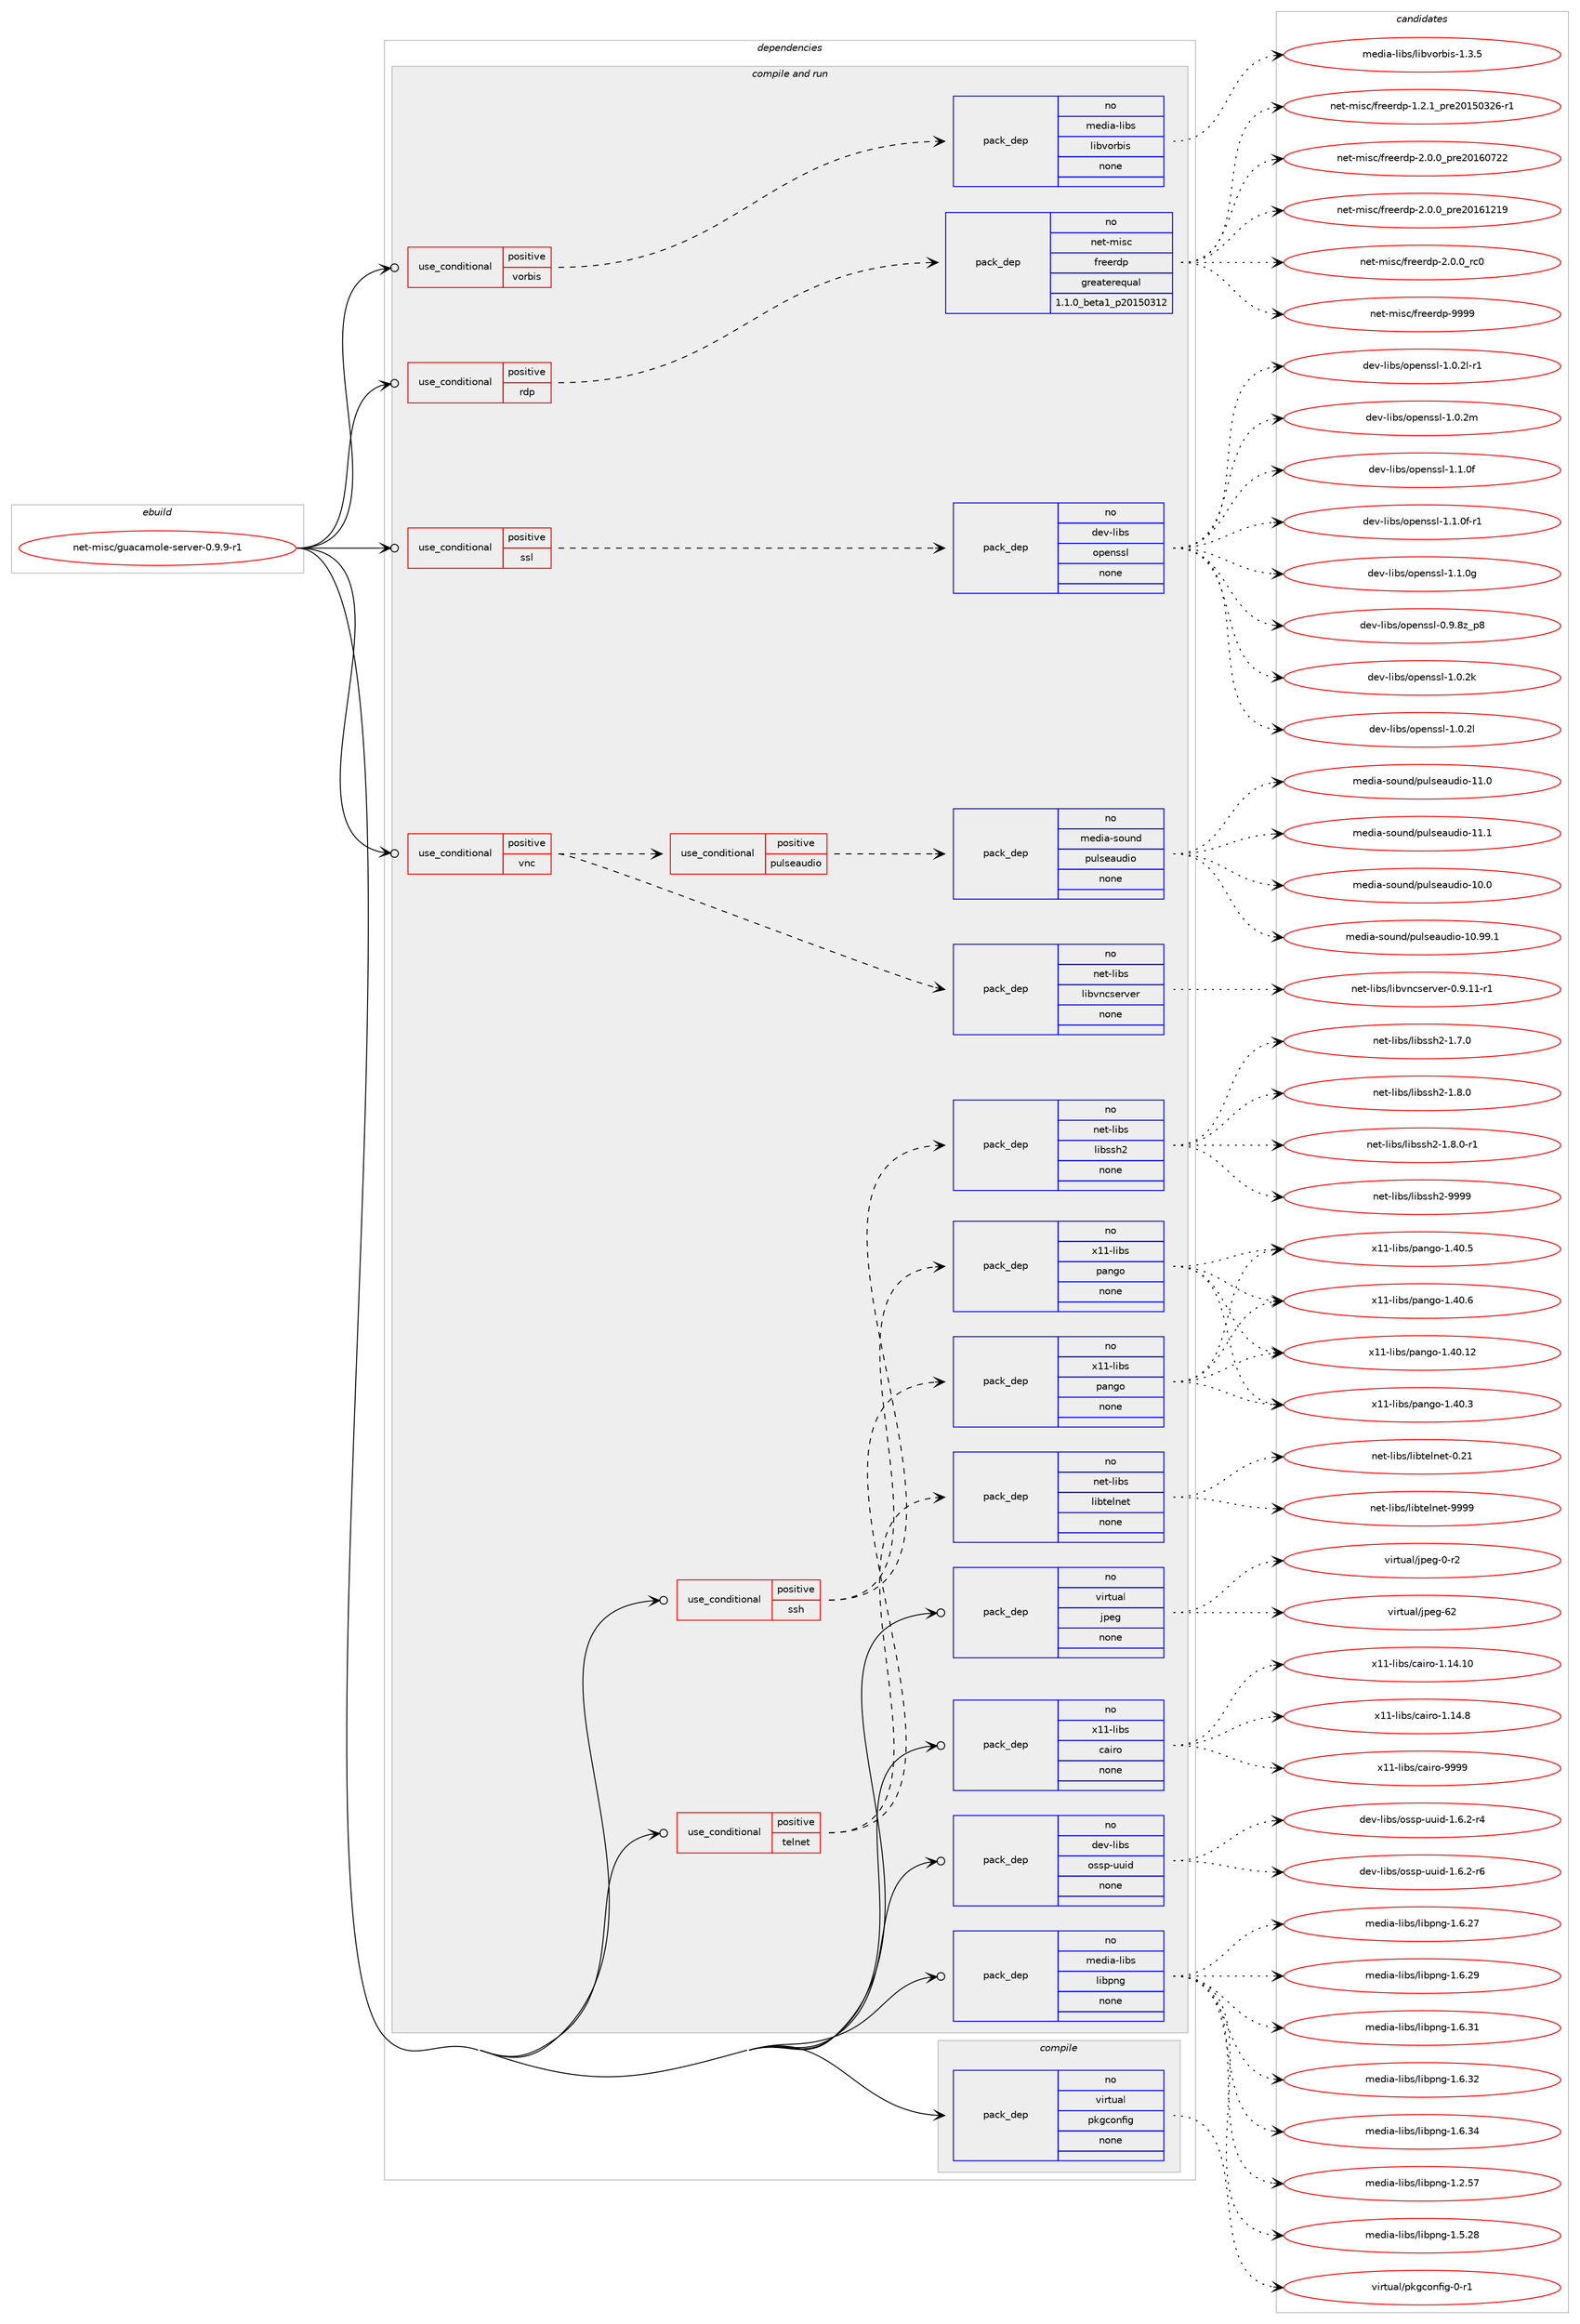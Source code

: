 digraph prolog {

# *************
# Graph options
# *************

newrank=true;
concentrate=true;
compound=true;
graph [rankdir=LR,fontname=Helvetica,fontsize=10,ranksep=1.5];#, ranksep=2.5, nodesep=0.2];
edge  [arrowhead=vee];
node  [fontname=Helvetica,fontsize=10];

# **********
# The ebuild
# **********

subgraph cluster_leftcol {
color=gray;
rank=same;
label=<<i>ebuild</i>>;
id [label="net-misc/guacamole-server-0.9.9-r1", color=red, width=4, href="../net-misc/guacamole-server-0.9.9-r1.svg"];
}

# ****************
# The dependencies
# ****************

subgraph cluster_midcol {
color=gray;
label=<<i>dependencies</i>>;
subgraph cluster_compile {
fillcolor="#eeeeee";
style=filled;
label=<<i>compile</i>>;
subgraph pack313226 {
dependency425943 [label=<<TABLE BORDER="0" CELLBORDER="1" CELLSPACING="0" CELLPADDING="4" WIDTH="220"><TR><TD ROWSPAN="6" CELLPADDING="30">pack_dep</TD></TR><TR><TD WIDTH="110">no</TD></TR><TR><TD>virtual</TD></TR><TR><TD>pkgconfig</TD></TR><TR><TD>none</TD></TR><TR><TD></TD></TR></TABLE>>, shape=none, color=blue];
}
id:e -> dependency425943:w [weight=20,style="solid",arrowhead="vee"];
}
subgraph cluster_compileandrun {
fillcolor="#eeeeee";
style=filled;
label=<<i>compile and run</i>>;
subgraph cond105520 {
dependency425944 [label=<<TABLE BORDER="0" CELLBORDER="1" CELLSPACING="0" CELLPADDING="4"><TR><TD ROWSPAN="3" CELLPADDING="10">use_conditional</TD></TR><TR><TD>positive</TD></TR><TR><TD>rdp</TD></TR></TABLE>>, shape=none, color=red];
subgraph pack313227 {
dependency425945 [label=<<TABLE BORDER="0" CELLBORDER="1" CELLSPACING="0" CELLPADDING="4" WIDTH="220"><TR><TD ROWSPAN="6" CELLPADDING="30">pack_dep</TD></TR><TR><TD WIDTH="110">no</TD></TR><TR><TD>net-misc</TD></TR><TR><TD>freerdp</TD></TR><TR><TD>greaterequal</TD></TR><TR><TD>1.1.0_beta1_p20150312</TD></TR></TABLE>>, shape=none, color=blue];
}
dependency425944:e -> dependency425945:w [weight=20,style="dashed",arrowhead="vee"];
}
id:e -> dependency425944:w [weight=20,style="solid",arrowhead="odotvee"];
subgraph cond105521 {
dependency425946 [label=<<TABLE BORDER="0" CELLBORDER="1" CELLSPACING="0" CELLPADDING="4"><TR><TD ROWSPAN="3" CELLPADDING="10">use_conditional</TD></TR><TR><TD>positive</TD></TR><TR><TD>ssh</TD></TR></TABLE>>, shape=none, color=red];
subgraph pack313228 {
dependency425947 [label=<<TABLE BORDER="0" CELLBORDER="1" CELLSPACING="0" CELLPADDING="4" WIDTH="220"><TR><TD ROWSPAN="6" CELLPADDING="30">pack_dep</TD></TR><TR><TD WIDTH="110">no</TD></TR><TR><TD>x11-libs</TD></TR><TR><TD>pango</TD></TR><TR><TD>none</TD></TR><TR><TD></TD></TR></TABLE>>, shape=none, color=blue];
}
dependency425946:e -> dependency425947:w [weight=20,style="dashed",arrowhead="vee"];
subgraph pack313229 {
dependency425948 [label=<<TABLE BORDER="0" CELLBORDER="1" CELLSPACING="0" CELLPADDING="4" WIDTH="220"><TR><TD ROWSPAN="6" CELLPADDING="30">pack_dep</TD></TR><TR><TD WIDTH="110">no</TD></TR><TR><TD>net-libs</TD></TR><TR><TD>libssh2</TD></TR><TR><TD>none</TD></TR><TR><TD></TD></TR></TABLE>>, shape=none, color=blue];
}
dependency425946:e -> dependency425948:w [weight=20,style="dashed",arrowhead="vee"];
}
id:e -> dependency425946:w [weight=20,style="solid",arrowhead="odotvee"];
subgraph cond105522 {
dependency425949 [label=<<TABLE BORDER="0" CELLBORDER="1" CELLSPACING="0" CELLPADDING="4"><TR><TD ROWSPAN="3" CELLPADDING="10">use_conditional</TD></TR><TR><TD>positive</TD></TR><TR><TD>ssl</TD></TR></TABLE>>, shape=none, color=red];
subgraph pack313230 {
dependency425950 [label=<<TABLE BORDER="0" CELLBORDER="1" CELLSPACING="0" CELLPADDING="4" WIDTH="220"><TR><TD ROWSPAN="6" CELLPADDING="30">pack_dep</TD></TR><TR><TD WIDTH="110">no</TD></TR><TR><TD>dev-libs</TD></TR><TR><TD>openssl</TD></TR><TR><TD>none</TD></TR><TR><TD></TD></TR></TABLE>>, shape=none, color=blue];
}
dependency425949:e -> dependency425950:w [weight=20,style="dashed",arrowhead="vee"];
}
id:e -> dependency425949:w [weight=20,style="solid",arrowhead="odotvee"];
subgraph cond105523 {
dependency425951 [label=<<TABLE BORDER="0" CELLBORDER="1" CELLSPACING="0" CELLPADDING="4"><TR><TD ROWSPAN="3" CELLPADDING="10">use_conditional</TD></TR><TR><TD>positive</TD></TR><TR><TD>telnet</TD></TR></TABLE>>, shape=none, color=red];
subgraph pack313231 {
dependency425952 [label=<<TABLE BORDER="0" CELLBORDER="1" CELLSPACING="0" CELLPADDING="4" WIDTH="220"><TR><TD ROWSPAN="6" CELLPADDING="30">pack_dep</TD></TR><TR><TD WIDTH="110">no</TD></TR><TR><TD>net-libs</TD></TR><TR><TD>libtelnet</TD></TR><TR><TD>none</TD></TR><TR><TD></TD></TR></TABLE>>, shape=none, color=blue];
}
dependency425951:e -> dependency425952:w [weight=20,style="dashed",arrowhead="vee"];
subgraph pack313232 {
dependency425953 [label=<<TABLE BORDER="0" CELLBORDER="1" CELLSPACING="0" CELLPADDING="4" WIDTH="220"><TR><TD ROWSPAN="6" CELLPADDING="30">pack_dep</TD></TR><TR><TD WIDTH="110">no</TD></TR><TR><TD>x11-libs</TD></TR><TR><TD>pango</TD></TR><TR><TD>none</TD></TR><TR><TD></TD></TR></TABLE>>, shape=none, color=blue];
}
dependency425951:e -> dependency425953:w [weight=20,style="dashed",arrowhead="vee"];
}
id:e -> dependency425951:w [weight=20,style="solid",arrowhead="odotvee"];
subgraph cond105524 {
dependency425954 [label=<<TABLE BORDER="0" CELLBORDER="1" CELLSPACING="0" CELLPADDING="4"><TR><TD ROWSPAN="3" CELLPADDING="10">use_conditional</TD></TR><TR><TD>positive</TD></TR><TR><TD>vnc</TD></TR></TABLE>>, shape=none, color=red];
subgraph pack313233 {
dependency425955 [label=<<TABLE BORDER="0" CELLBORDER="1" CELLSPACING="0" CELLPADDING="4" WIDTH="220"><TR><TD ROWSPAN="6" CELLPADDING="30">pack_dep</TD></TR><TR><TD WIDTH="110">no</TD></TR><TR><TD>net-libs</TD></TR><TR><TD>libvncserver</TD></TR><TR><TD>none</TD></TR><TR><TD></TD></TR></TABLE>>, shape=none, color=blue];
}
dependency425954:e -> dependency425955:w [weight=20,style="dashed",arrowhead="vee"];
subgraph cond105525 {
dependency425956 [label=<<TABLE BORDER="0" CELLBORDER="1" CELLSPACING="0" CELLPADDING="4"><TR><TD ROWSPAN="3" CELLPADDING="10">use_conditional</TD></TR><TR><TD>positive</TD></TR><TR><TD>pulseaudio</TD></TR></TABLE>>, shape=none, color=red];
subgraph pack313234 {
dependency425957 [label=<<TABLE BORDER="0" CELLBORDER="1" CELLSPACING="0" CELLPADDING="4" WIDTH="220"><TR><TD ROWSPAN="6" CELLPADDING="30">pack_dep</TD></TR><TR><TD WIDTH="110">no</TD></TR><TR><TD>media-sound</TD></TR><TR><TD>pulseaudio</TD></TR><TR><TD>none</TD></TR><TR><TD></TD></TR></TABLE>>, shape=none, color=blue];
}
dependency425956:e -> dependency425957:w [weight=20,style="dashed",arrowhead="vee"];
}
dependency425954:e -> dependency425956:w [weight=20,style="dashed",arrowhead="vee"];
}
id:e -> dependency425954:w [weight=20,style="solid",arrowhead="odotvee"];
subgraph cond105526 {
dependency425958 [label=<<TABLE BORDER="0" CELLBORDER="1" CELLSPACING="0" CELLPADDING="4"><TR><TD ROWSPAN="3" CELLPADDING="10">use_conditional</TD></TR><TR><TD>positive</TD></TR><TR><TD>vorbis</TD></TR></TABLE>>, shape=none, color=red];
subgraph pack313235 {
dependency425959 [label=<<TABLE BORDER="0" CELLBORDER="1" CELLSPACING="0" CELLPADDING="4" WIDTH="220"><TR><TD ROWSPAN="6" CELLPADDING="30">pack_dep</TD></TR><TR><TD WIDTH="110">no</TD></TR><TR><TD>media-libs</TD></TR><TR><TD>libvorbis</TD></TR><TR><TD>none</TD></TR><TR><TD></TD></TR></TABLE>>, shape=none, color=blue];
}
dependency425958:e -> dependency425959:w [weight=20,style="dashed",arrowhead="vee"];
}
id:e -> dependency425958:w [weight=20,style="solid",arrowhead="odotvee"];
subgraph pack313236 {
dependency425960 [label=<<TABLE BORDER="0" CELLBORDER="1" CELLSPACING="0" CELLPADDING="4" WIDTH="220"><TR><TD ROWSPAN="6" CELLPADDING="30">pack_dep</TD></TR><TR><TD WIDTH="110">no</TD></TR><TR><TD>dev-libs</TD></TR><TR><TD>ossp-uuid</TD></TR><TR><TD>none</TD></TR><TR><TD></TD></TR></TABLE>>, shape=none, color=blue];
}
id:e -> dependency425960:w [weight=20,style="solid",arrowhead="odotvee"];
subgraph pack313237 {
dependency425961 [label=<<TABLE BORDER="0" CELLBORDER="1" CELLSPACING="0" CELLPADDING="4" WIDTH="220"><TR><TD ROWSPAN="6" CELLPADDING="30">pack_dep</TD></TR><TR><TD WIDTH="110">no</TD></TR><TR><TD>media-libs</TD></TR><TR><TD>libpng</TD></TR><TR><TD>none</TD></TR><TR><TD></TD></TR></TABLE>>, shape=none, color=blue];
}
id:e -> dependency425961:w [weight=20,style="solid",arrowhead="odotvee"];
subgraph pack313238 {
dependency425962 [label=<<TABLE BORDER="0" CELLBORDER="1" CELLSPACING="0" CELLPADDING="4" WIDTH="220"><TR><TD ROWSPAN="6" CELLPADDING="30">pack_dep</TD></TR><TR><TD WIDTH="110">no</TD></TR><TR><TD>virtual</TD></TR><TR><TD>jpeg</TD></TR><TR><TD>none</TD></TR><TR><TD></TD></TR></TABLE>>, shape=none, color=blue];
}
id:e -> dependency425962:w [weight=20,style="solid",arrowhead="odotvee"];
subgraph pack313239 {
dependency425963 [label=<<TABLE BORDER="0" CELLBORDER="1" CELLSPACING="0" CELLPADDING="4" WIDTH="220"><TR><TD ROWSPAN="6" CELLPADDING="30">pack_dep</TD></TR><TR><TD WIDTH="110">no</TD></TR><TR><TD>x11-libs</TD></TR><TR><TD>cairo</TD></TR><TR><TD>none</TD></TR><TR><TD></TD></TR></TABLE>>, shape=none, color=blue];
}
id:e -> dependency425963:w [weight=20,style="solid",arrowhead="odotvee"];
}
subgraph cluster_run {
fillcolor="#eeeeee";
style=filled;
label=<<i>run</i>>;
}
}

# **************
# The candidates
# **************

subgraph cluster_choices {
rank=same;
color=gray;
label=<<i>candidates</i>>;

subgraph choice313226 {
color=black;
nodesep=1;
choice11810511411611797108471121071039911111010210510345484511449 [label="virtual/pkgconfig-0-r1", color=red, width=4,href="../virtual/pkgconfig-0-r1.svg"];
dependency425943:e -> choice11810511411611797108471121071039911111010210510345484511449:w [style=dotted,weight="100"];
}
subgraph choice313227 {
color=black;
nodesep=1;
choice1101011164510910511599471021141011011141001124549465046499511211410150484953485150544511449 [label="net-misc/freerdp-1.2.1_pre20150326-r1", color=red, width=4,href="../net-misc/freerdp-1.2.1_pre20150326-r1.svg"];
choice110101116451091051159947102114101101114100112455046484648951121141015048495448555050 [label="net-misc/freerdp-2.0.0_pre20160722", color=red, width=4,href="../net-misc/freerdp-2.0.0_pre20160722.svg"];
choice110101116451091051159947102114101101114100112455046484648951121141015048495449504957 [label="net-misc/freerdp-2.0.0_pre20161219", color=red, width=4,href="../net-misc/freerdp-2.0.0_pre20161219.svg"];
choice110101116451091051159947102114101101114100112455046484648951149948 [label="net-misc/freerdp-2.0.0_rc0", color=red, width=4,href="../net-misc/freerdp-2.0.0_rc0.svg"];
choice1101011164510910511599471021141011011141001124557575757 [label="net-misc/freerdp-9999", color=red, width=4,href="../net-misc/freerdp-9999.svg"];
dependency425945:e -> choice1101011164510910511599471021141011011141001124549465046499511211410150484953485150544511449:w [style=dotted,weight="100"];
dependency425945:e -> choice110101116451091051159947102114101101114100112455046484648951121141015048495448555050:w [style=dotted,weight="100"];
dependency425945:e -> choice110101116451091051159947102114101101114100112455046484648951121141015048495449504957:w [style=dotted,weight="100"];
dependency425945:e -> choice110101116451091051159947102114101101114100112455046484648951149948:w [style=dotted,weight="100"];
dependency425945:e -> choice1101011164510910511599471021141011011141001124557575757:w [style=dotted,weight="100"];
}
subgraph choice313228 {
color=black;
nodesep=1;
choice1204949451081059811547112971101031114549465248464950 [label="x11-libs/pango-1.40.12", color=red, width=4,href="../x11-libs/pango-1.40.12.svg"];
choice12049494510810598115471129711010311145494652484651 [label="x11-libs/pango-1.40.3", color=red, width=4,href="../x11-libs/pango-1.40.3.svg"];
choice12049494510810598115471129711010311145494652484653 [label="x11-libs/pango-1.40.5", color=red, width=4,href="../x11-libs/pango-1.40.5.svg"];
choice12049494510810598115471129711010311145494652484654 [label="x11-libs/pango-1.40.6", color=red, width=4,href="../x11-libs/pango-1.40.6.svg"];
dependency425947:e -> choice1204949451081059811547112971101031114549465248464950:w [style=dotted,weight="100"];
dependency425947:e -> choice12049494510810598115471129711010311145494652484651:w [style=dotted,weight="100"];
dependency425947:e -> choice12049494510810598115471129711010311145494652484653:w [style=dotted,weight="100"];
dependency425947:e -> choice12049494510810598115471129711010311145494652484654:w [style=dotted,weight="100"];
}
subgraph choice313229 {
color=black;
nodesep=1;
choice1101011164510810598115471081059811511510450454946554648 [label="net-libs/libssh2-1.7.0", color=red, width=4,href="../net-libs/libssh2-1.7.0.svg"];
choice1101011164510810598115471081059811511510450454946564648 [label="net-libs/libssh2-1.8.0", color=red, width=4,href="../net-libs/libssh2-1.8.0.svg"];
choice11010111645108105981154710810598115115104504549465646484511449 [label="net-libs/libssh2-1.8.0-r1", color=red, width=4,href="../net-libs/libssh2-1.8.0-r1.svg"];
choice11010111645108105981154710810598115115104504557575757 [label="net-libs/libssh2-9999", color=red, width=4,href="../net-libs/libssh2-9999.svg"];
dependency425948:e -> choice1101011164510810598115471081059811511510450454946554648:w [style=dotted,weight="100"];
dependency425948:e -> choice1101011164510810598115471081059811511510450454946564648:w [style=dotted,weight="100"];
dependency425948:e -> choice11010111645108105981154710810598115115104504549465646484511449:w [style=dotted,weight="100"];
dependency425948:e -> choice11010111645108105981154710810598115115104504557575757:w [style=dotted,weight="100"];
}
subgraph choice313230 {
color=black;
nodesep=1;
choice1001011184510810598115471111121011101151151084548465746561229511256 [label="dev-libs/openssl-0.9.8z_p8", color=red, width=4,href="../dev-libs/openssl-0.9.8z_p8.svg"];
choice100101118451081059811547111112101110115115108454946484650107 [label="dev-libs/openssl-1.0.2k", color=red, width=4,href="../dev-libs/openssl-1.0.2k.svg"];
choice100101118451081059811547111112101110115115108454946484650108 [label="dev-libs/openssl-1.0.2l", color=red, width=4,href="../dev-libs/openssl-1.0.2l.svg"];
choice1001011184510810598115471111121011101151151084549464846501084511449 [label="dev-libs/openssl-1.0.2l-r1", color=red, width=4,href="../dev-libs/openssl-1.0.2l-r1.svg"];
choice100101118451081059811547111112101110115115108454946484650109 [label="dev-libs/openssl-1.0.2m", color=red, width=4,href="../dev-libs/openssl-1.0.2m.svg"];
choice100101118451081059811547111112101110115115108454946494648102 [label="dev-libs/openssl-1.1.0f", color=red, width=4,href="../dev-libs/openssl-1.1.0f.svg"];
choice1001011184510810598115471111121011101151151084549464946481024511449 [label="dev-libs/openssl-1.1.0f-r1", color=red, width=4,href="../dev-libs/openssl-1.1.0f-r1.svg"];
choice100101118451081059811547111112101110115115108454946494648103 [label="dev-libs/openssl-1.1.0g", color=red, width=4,href="../dev-libs/openssl-1.1.0g.svg"];
dependency425950:e -> choice1001011184510810598115471111121011101151151084548465746561229511256:w [style=dotted,weight="100"];
dependency425950:e -> choice100101118451081059811547111112101110115115108454946484650107:w [style=dotted,weight="100"];
dependency425950:e -> choice100101118451081059811547111112101110115115108454946484650108:w [style=dotted,weight="100"];
dependency425950:e -> choice1001011184510810598115471111121011101151151084549464846501084511449:w [style=dotted,weight="100"];
dependency425950:e -> choice100101118451081059811547111112101110115115108454946484650109:w [style=dotted,weight="100"];
dependency425950:e -> choice100101118451081059811547111112101110115115108454946494648102:w [style=dotted,weight="100"];
dependency425950:e -> choice1001011184510810598115471111121011101151151084549464946481024511449:w [style=dotted,weight="100"];
dependency425950:e -> choice100101118451081059811547111112101110115115108454946494648103:w [style=dotted,weight="100"];
}
subgraph choice313231 {
color=black;
nodesep=1;
choice110101116451081059811547108105981161011081101011164548465049 [label="net-libs/libtelnet-0.21", color=red, width=4,href="../net-libs/libtelnet-0.21.svg"];
choice110101116451081059811547108105981161011081101011164557575757 [label="net-libs/libtelnet-9999", color=red, width=4,href="../net-libs/libtelnet-9999.svg"];
dependency425952:e -> choice110101116451081059811547108105981161011081101011164548465049:w [style=dotted,weight="100"];
dependency425952:e -> choice110101116451081059811547108105981161011081101011164557575757:w [style=dotted,weight="100"];
}
subgraph choice313232 {
color=black;
nodesep=1;
choice1204949451081059811547112971101031114549465248464950 [label="x11-libs/pango-1.40.12", color=red, width=4,href="../x11-libs/pango-1.40.12.svg"];
choice12049494510810598115471129711010311145494652484651 [label="x11-libs/pango-1.40.3", color=red, width=4,href="../x11-libs/pango-1.40.3.svg"];
choice12049494510810598115471129711010311145494652484653 [label="x11-libs/pango-1.40.5", color=red, width=4,href="../x11-libs/pango-1.40.5.svg"];
choice12049494510810598115471129711010311145494652484654 [label="x11-libs/pango-1.40.6", color=red, width=4,href="../x11-libs/pango-1.40.6.svg"];
dependency425953:e -> choice1204949451081059811547112971101031114549465248464950:w [style=dotted,weight="100"];
dependency425953:e -> choice12049494510810598115471129711010311145494652484651:w [style=dotted,weight="100"];
dependency425953:e -> choice12049494510810598115471129711010311145494652484653:w [style=dotted,weight="100"];
dependency425953:e -> choice12049494510810598115471129711010311145494652484654:w [style=dotted,weight="100"];
}
subgraph choice313233 {
color=black;
nodesep=1;
choice1101011164510810598115471081059811811099115101114118101114454846574649494511449 [label="net-libs/libvncserver-0.9.11-r1", color=red, width=4,href="../net-libs/libvncserver-0.9.11-r1.svg"];
dependency425955:e -> choice1101011164510810598115471081059811811099115101114118101114454846574649494511449:w [style=dotted,weight="100"];
}
subgraph choice313234 {
color=black;
nodesep=1;
choice109101100105974511511111711010047112117108115101971171001051114549484648 [label="media-sound/pulseaudio-10.0", color=red, width=4,href="../media-sound/pulseaudio-10.0.svg"];
choice109101100105974511511111711010047112117108115101971171001051114549484657574649 [label="media-sound/pulseaudio-10.99.1", color=red, width=4,href="../media-sound/pulseaudio-10.99.1.svg"];
choice109101100105974511511111711010047112117108115101971171001051114549494648 [label="media-sound/pulseaudio-11.0", color=red, width=4,href="../media-sound/pulseaudio-11.0.svg"];
choice109101100105974511511111711010047112117108115101971171001051114549494649 [label="media-sound/pulseaudio-11.1", color=red, width=4,href="../media-sound/pulseaudio-11.1.svg"];
dependency425957:e -> choice109101100105974511511111711010047112117108115101971171001051114549484648:w [style=dotted,weight="100"];
dependency425957:e -> choice109101100105974511511111711010047112117108115101971171001051114549484657574649:w [style=dotted,weight="100"];
dependency425957:e -> choice109101100105974511511111711010047112117108115101971171001051114549494648:w [style=dotted,weight="100"];
dependency425957:e -> choice109101100105974511511111711010047112117108115101971171001051114549494649:w [style=dotted,weight="100"];
}
subgraph choice313235 {
color=black;
nodesep=1;
choice109101100105974510810598115471081059811811111498105115454946514653 [label="media-libs/libvorbis-1.3.5", color=red, width=4,href="../media-libs/libvorbis-1.3.5.svg"];
dependency425959:e -> choice109101100105974510810598115471081059811811111498105115454946514653:w [style=dotted,weight="100"];
}
subgraph choice313236 {
color=black;
nodesep=1;
choice100101118451081059811547111115115112451171171051004549465446504511452 [label="dev-libs/ossp-uuid-1.6.2-r4", color=red, width=4,href="../dev-libs/ossp-uuid-1.6.2-r4.svg"];
choice100101118451081059811547111115115112451171171051004549465446504511454 [label="dev-libs/ossp-uuid-1.6.2-r6", color=red, width=4,href="../dev-libs/ossp-uuid-1.6.2-r6.svg"];
dependency425960:e -> choice100101118451081059811547111115115112451171171051004549465446504511452:w [style=dotted,weight="100"];
dependency425960:e -> choice100101118451081059811547111115115112451171171051004549465446504511454:w [style=dotted,weight="100"];
}
subgraph choice313237 {
color=black;
nodesep=1;
choice109101100105974510810598115471081059811211010345494650465355 [label="media-libs/libpng-1.2.57", color=red, width=4,href="../media-libs/libpng-1.2.57.svg"];
choice109101100105974510810598115471081059811211010345494653465056 [label="media-libs/libpng-1.5.28", color=red, width=4,href="../media-libs/libpng-1.5.28.svg"];
choice109101100105974510810598115471081059811211010345494654465055 [label="media-libs/libpng-1.6.27", color=red, width=4,href="../media-libs/libpng-1.6.27.svg"];
choice109101100105974510810598115471081059811211010345494654465057 [label="media-libs/libpng-1.6.29", color=red, width=4,href="../media-libs/libpng-1.6.29.svg"];
choice109101100105974510810598115471081059811211010345494654465149 [label="media-libs/libpng-1.6.31", color=red, width=4,href="../media-libs/libpng-1.6.31.svg"];
choice109101100105974510810598115471081059811211010345494654465150 [label="media-libs/libpng-1.6.32", color=red, width=4,href="../media-libs/libpng-1.6.32.svg"];
choice109101100105974510810598115471081059811211010345494654465152 [label="media-libs/libpng-1.6.34", color=red, width=4,href="../media-libs/libpng-1.6.34.svg"];
dependency425961:e -> choice109101100105974510810598115471081059811211010345494650465355:w [style=dotted,weight="100"];
dependency425961:e -> choice109101100105974510810598115471081059811211010345494653465056:w [style=dotted,weight="100"];
dependency425961:e -> choice109101100105974510810598115471081059811211010345494654465055:w [style=dotted,weight="100"];
dependency425961:e -> choice109101100105974510810598115471081059811211010345494654465057:w [style=dotted,weight="100"];
dependency425961:e -> choice109101100105974510810598115471081059811211010345494654465149:w [style=dotted,weight="100"];
dependency425961:e -> choice109101100105974510810598115471081059811211010345494654465150:w [style=dotted,weight="100"];
dependency425961:e -> choice109101100105974510810598115471081059811211010345494654465152:w [style=dotted,weight="100"];
}
subgraph choice313238 {
color=black;
nodesep=1;
choice118105114116117971084710611210110345484511450 [label="virtual/jpeg-0-r2", color=red, width=4,href="../virtual/jpeg-0-r2.svg"];
choice1181051141161179710847106112101103455450 [label="virtual/jpeg-62", color=red, width=4,href="../virtual/jpeg-62.svg"];
dependency425962:e -> choice118105114116117971084710611210110345484511450:w [style=dotted,weight="100"];
dependency425962:e -> choice1181051141161179710847106112101103455450:w [style=dotted,weight="100"];
}
subgraph choice313239 {
color=black;
nodesep=1;
choice120494945108105981154799971051141114549464952464948 [label="x11-libs/cairo-1.14.10", color=red, width=4,href="../x11-libs/cairo-1.14.10.svg"];
choice1204949451081059811547999710511411145494649524656 [label="x11-libs/cairo-1.14.8", color=red, width=4,href="../x11-libs/cairo-1.14.8.svg"];
choice120494945108105981154799971051141114557575757 [label="x11-libs/cairo-9999", color=red, width=4,href="../x11-libs/cairo-9999.svg"];
dependency425963:e -> choice120494945108105981154799971051141114549464952464948:w [style=dotted,weight="100"];
dependency425963:e -> choice1204949451081059811547999710511411145494649524656:w [style=dotted,weight="100"];
dependency425963:e -> choice120494945108105981154799971051141114557575757:w [style=dotted,weight="100"];
}
}

}
